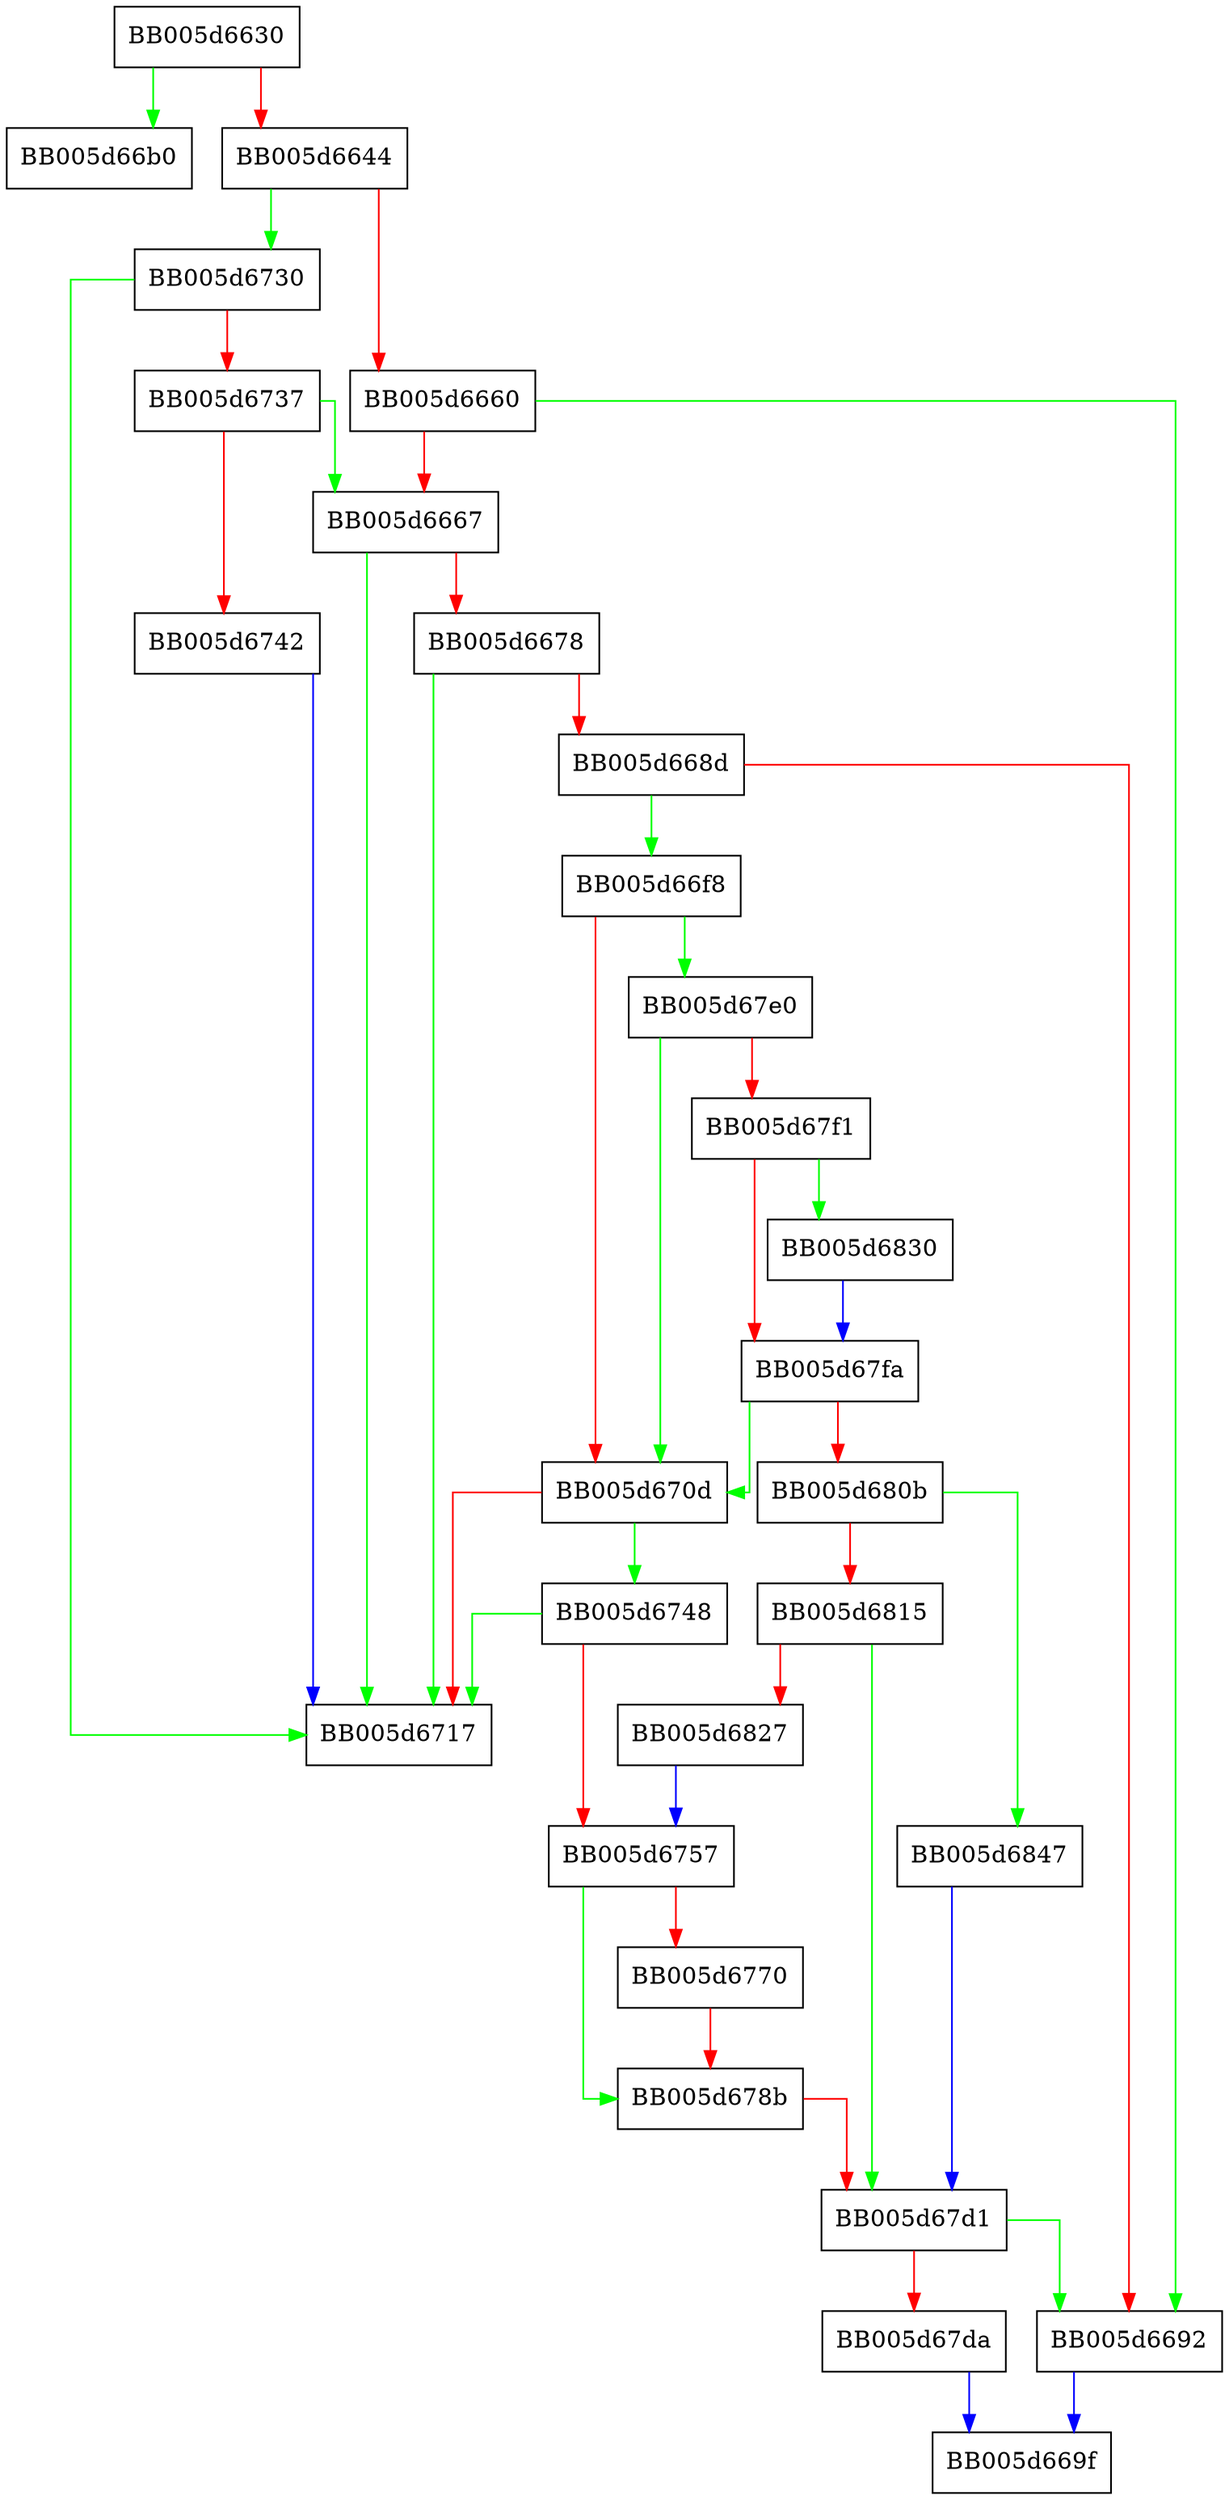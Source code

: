 digraph EVP_PKEY_get0_poly1305 {
  node [shape="box"];
  graph [splines=ortho];
  BB005d6630 -> BB005d66b0 [color="green"];
  BB005d6630 -> BB005d6644 [color="red"];
  BB005d6644 -> BB005d6730 [color="green"];
  BB005d6644 -> BB005d6660 [color="red"];
  BB005d6660 -> BB005d6692 [color="green"];
  BB005d6660 -> BB005d6667 [color="red"];
  BB005d6667 -> BB005d6717 [color="green"];
  BB005d6667 -> BB005d6678 [color="red"];
  BB005d6678 -> BB005d6717 [color="green"];
  BB005d6678 -> BB005d668d [color="red"];
  BB005d668d -> BB005d66f8 [color="green"];
  BB005d668d -> BB005d6692 [color="red"];
  BB005d6692 -> BB005d669f [color="blue"];
  BB005d66f8 -> BB005d67e0 [color="green"];
  BB005d66f8 -> BB005d670d [color="red"];
  BB005d670d -> BB005d6748 [color="green"];
  BB005d670d -> BB005d6717 [color="red"];
  BB005d6730 -> BB005d6717 [color="green"];
  BB005d6730 -> BB005d6737 [color="red"];
  BB005d6737 -> BB005d6667 [color="green"];
  BB005d6737 -> BB005d6742 [color="red"];
  BB005d6742 -> BB005d6717 [color="blue"];
  BB005d6748 -> BB005d6717 [color="green"];
  BB005d6748 -> BB005d6757 [color="red"];
  BB005d6757 -> BB005d678b [color="green"];
  BB005d6757 -> BB005d6770 [color="red"];
  BB005d6770 -> BB005d678b [color="red"];
  BB005d678b -> BB005d67d1 [color="red"];
  BB005d67d1 -> BB005d6692 [color="green"];
  BB005d67d1 -> BB005d67da [color="red"];
  BB005d67da -> BB005d669f [color="blue"];
  BB005d67e0 -> BB005d670d [color="green"];
  BB005d67e0 -> BB005d67f1 [color="red"];
  BB005d67f1 -> BB005d6830 [color="green"];
  BB005d67f1 -> BB005d67fa [color="red"];
  BB005d67fa -> BB005d670d [color="green"];
  BB005d67fa -> BB005d680b [color="red"];
  BB005d680b -> BB005d6847 [color="green"];
  BB005d680b -> BB005d6815 [color="red"];
  BB005d6815 -> BB005d67d1 [color="green"];
  BB005d6815 -> BB005d6827 [color="red"];
  BB005d6827 -> BB005d6757 [color="blue"];
  BB005d6830 -> BB005d67fa [color="blue"];
  BB005d6847 -> BB005d67d1 [color="blue"];
}
